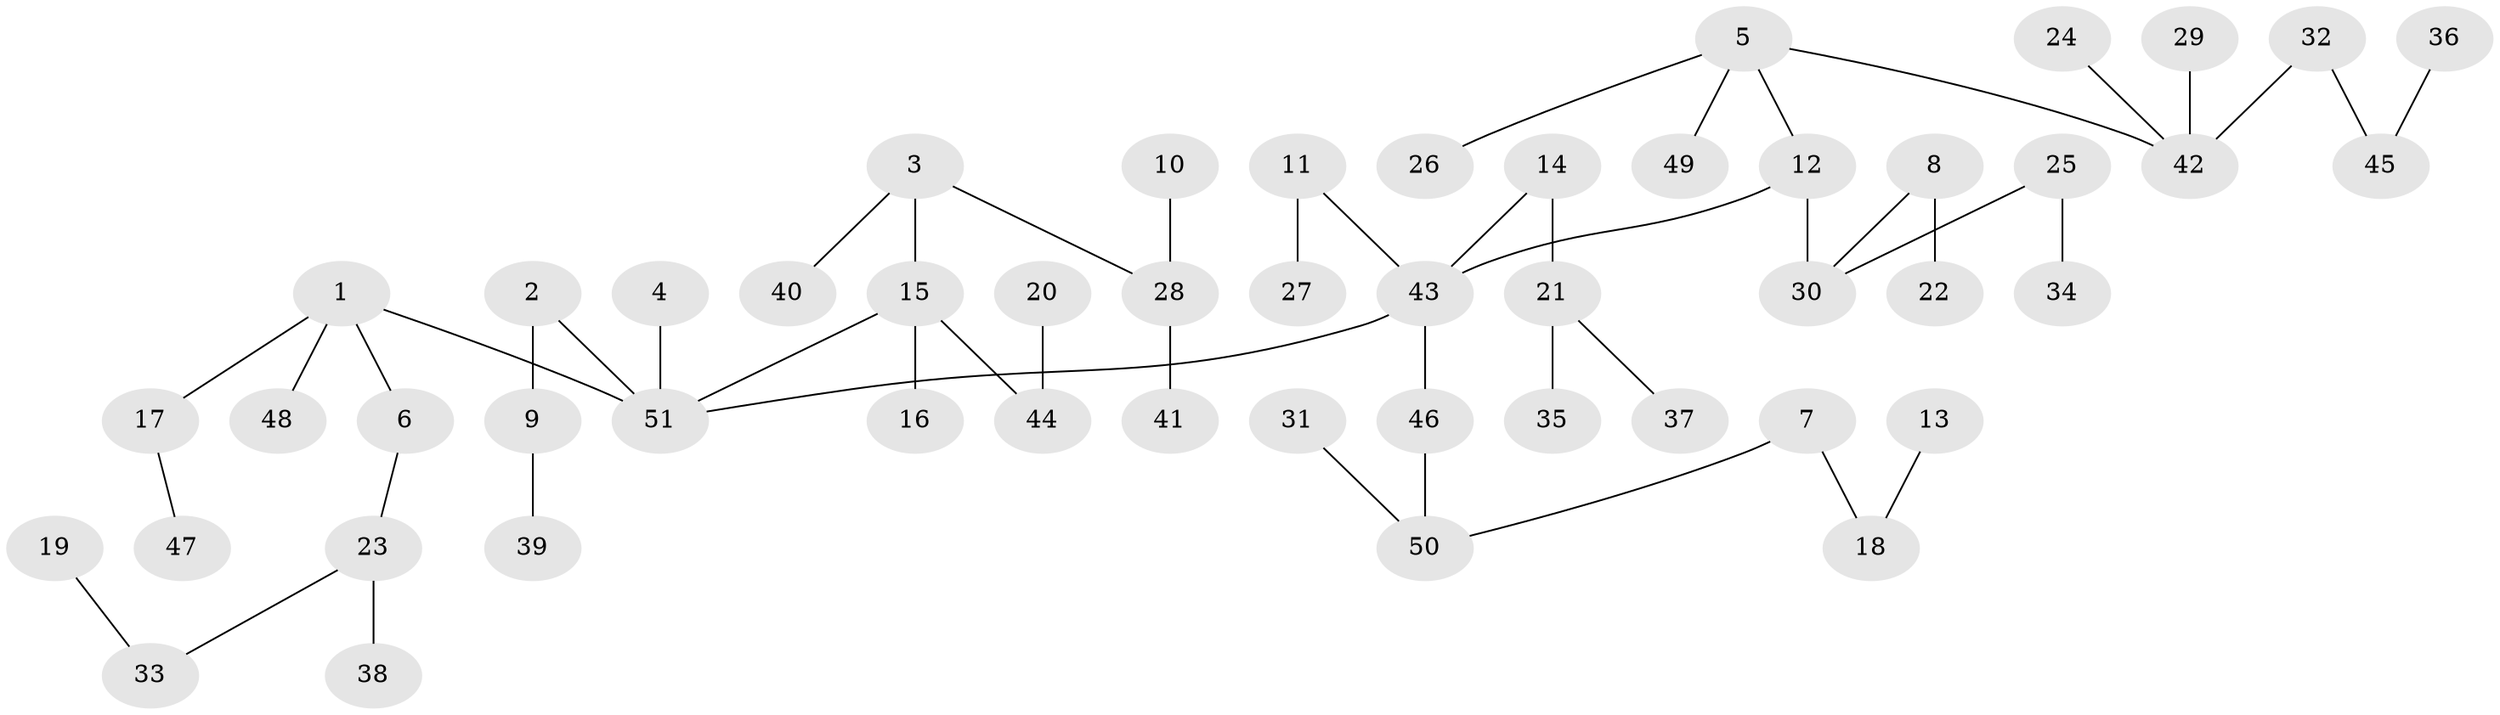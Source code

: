 // original degree distribution, {4: 0.06862745098039216, 3: 0.10784313725490197, 7: 0.0196078431372549, 2: 0.28431372549019607, 5: 0.0392156862745098, 1: 0.4803921568627451}
// Generated by graph-tools (version 1.1) at 2025/02/03/09/25 03:02:17]
// undirected, 51 vertices, 50 edges
graph export_dot {
graph [start="1"]
  node [color=gray90,style=filled];
  1;
  2;
  3;
  4;
  5;
  6;
  7;
  8;
  9;
  10;
  11;
  12;
  13;
  14;
  15;
  16;
  17;
  18;
  19;
  20;
  21;
  22;
  23;
  24;
  25;
  26;
  27;
  28;
  29;
  30;
  31;
  32;
  33;
  34;
  35;
  36;
  37;
  38;
  39;
  40;
  41;
  42;
  43;
  44;
  45;
  46;
  47;
  48;
  49;
  50;
  51;
  1 -- 6 [weight=1.0];
  1 -- 17 [weight=1.0];
  1 -- 48 [weight=1.0];
  1 -- 51 [weight=1.0];
  2 -- 9 [weight=1.0];
  2 -- 51 [weight=1.0];
  3 -- 15 [weight=1.0];
  3 -- 28 [weight=1.0];
  3 -- 40 [weight=1.0];
  4 -- 51 [weight=1.0];
  5 -- 12 [weight=1.0];
  5 -- 26 [weight=1.0];
  5 -- 42 [weight=1.0];
  5 -- 49 [weight=1.0];
  6 -- 23 [weight=1.0];
  7 -- 18 [weight=1.0];
  7 -- 50 [weight=1.0];
  8 -- 22 [weight=1.0];
  8 -- 30 [weight=1.0];
  9 -- 39 [weight=1.0];
  10 -- 28 [weight=1.0];
  11 -- 27 [weight=1.0];
  11 -- 43 [weight=1.0];
  12 -- 30 [weight=1.0];
  12 -- 43 [weight=1.0];
  13 -- 18 [weight=1.0];
  14 -- 21 [weight=1.0];
  14 -- 43 [weight=1.0];
  15 -- 16 [weight=1.0];
  15 -- 44 [weight=1.0];
  15 -- 51 [weight=1.0];
  17 -- 47 [weight=1.0];
  19 -- 33 [weight=1.0];
  20 -- 44 [weight=1.0];
  21 -- 35 [weight=1.0];
  21 -- 37 [weight=1.0];
  23 -- 33 [weight=1.0];
  23 -- 38 [weight=1.0];
  24 -- 42 [weight=1.0];
  25 -- 30 [weight=1.0];
  25 -- 34 [weight=1.0];
  28 -- 41 [weight=1.0];
  29 -- 42 [weight=1.0];
  31 -- 50 [weight=1.0];
  32 -- 42 [weight=1.0];
  32 -- 45 [weight=1.0];
  36 -- 45 [weight=1.0];
  43 -- 46 [weight=1.0];
  43 -- 51 [weight=1.0];
  46 -- 50 [weight=1.0];
}
